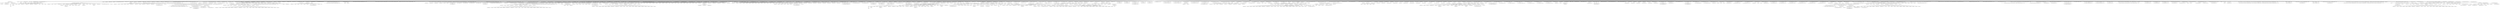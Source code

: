 digraph Test {
label = merge_file;
labelloc ="t";
node0 [label="root ID = -1"];
node1 [label="class ExecuteOnStartup ID = 70"];
node2 [label="int8_t ID = 2"];
node3 [label="int8_t * ID = 12"];
node4 [label="class std::ios_base::Init ID = 67"];
node5 [label="int8_t (*)() * ID = 68"];
node6 [label="class ExecuteOnStartup * ID = 69"];
node7 [label="struct cModuleInterface::sDescrItem ID = 71"];
node8 [label="int32_t ID = 4"];
node9 [label="float64_t ID = 9"];
node10 [label="class cObject * ID = 15"];
node11 [label="int64_t ID = 5"];
node12 [label="int8_t (*)(class cModule *, int8_t, int8_t *) * ID = 24"];
node13 [label="class cModule * ID = 19"];
node14 [label="class cArray * ID = 50"];
node15 [label="class cHead ID = 22"];
node16 [label="class opp_string ID = 23"];
node17 [label="class cObject * * ID = 20"];
node18 [label="class cGate * ID = 103"];
node19 [label="class cChannel * ID = 102"];
node20 [label="class cGate ID = 105"];
node21 [label="struct sBlock * ID = 26"];
node22 [label="class cCoroutine * ID = 28"];
node23 [label="class std::map<MACAddress, MACRelayUnitBase::AddressEntry, MACRelayUnitBase::MAC_compare, std::allocator<std::pair<MACAddress const, MACRelayUnitBase::AddressEntry> > > ID = 261"];
node24 [label="struct cQueue::QElem * ID = 29"];
node25 [label="int32_t (*)(class cObject *, class cObject *) * ID = 30"];
node26 [label="class cQueue ID = 31"];
node27 [label="int8_t (*)(class cModule *) * * ID = 87"];
node28 [label="int8_t (*)(class cModule *) * ID = 88"];
node29 [label="class MACRelayUnitNP ID = 276"];
node30 [label="class cObject ID = 16"];
node31 [label="class MACRelayUnitBase ID = 262"];
node32 [label="class cSimpleModule ID = 32"];
node33 [label="class cModule ID = 25"];
node34 [label="class cModuleType * ID = 18"];
node35 [label="struct std::_Rb_tree_node_base * ID = 197"];
node36 [label="class cArray ID = 21"];
node37 [label="class cMessage ID = 51"];
node38 [label="class cMessage * ID = 27"];
node39 [label="class cMessage * * ID = 275"];
node40 [label="class cOutVector ID = 35"];
node41 [label="int8_t (*)(class cGate *, int8_t, int8_t *) * ID = 104"];
node42 [label="class MACAddress ID = 14"];
node43 [label="class MACAddress_Base ID = 13"];
node44 [label="struct MACRelayUnitBase::MAC_compare ID = 257"];
node45 [label="class std::allocator<std::pair<MACAddress const, MACRelayUnitBase::AddressEntry> > ID = 271"];
node46 [label="struct MACRelayUnitBase::AddressEntry ID = 263"];
node47 [label="class __gnu_cxx::new_allocator<std::pair<MACAddress const, MACRelayUnitBase::AddressEntry> > ID = 270"];
node48 [label="class std::_Rb_tree<MACAddress, std::pair<MACAddress const, MACRelayUnitBase::AddressEntry>, std::_Select1st<std::pair<MACAddress const, MACRelayUnitBase::AddressEntry> >, MACRelayUnitBase::MAC_compare, std::allocator<std::pair<MACAddress const, MACRelayUnitBase::AddressEntry> > > ID = 260"];
node49 [label="struct std::_Rb_tree<MACAddress, std::pair<MACAddress const, MACRelayUnitBase::AddressEntry>, std::_Select1st<std::pair<MACAddress const, MACRelayUnitBase::AddressEntry> >, MACRelayUnitBase::MAC_compare, std::allocator<std::pair<MACAddress const, MACRelayUnitBase::AddressEntry> > >::_Rb_tree_impl<MACRelayUnitBase::MAC_compare, true> ID = 259"];
node50 [label="class std::allocator<std::_Rb_tree_node<std::pair<MACAddress const, MACRelayUnitBase::AddressEntry> > > ID = 256"];
node51 [label="class __gnu_cxx::new_allocator<std::_Rb_tree_node<std::pair<MACAddress const, MACRelayUnitBase::AddressEntry> > > ID = 255"];
node52 [label="struct std::_Rb_tree_key_compare<MACRelayUnitBase::MAC_compare> ID = 258"];
node53 [label="struct std::_Rb_tree_header ID = 199"];
node54 [label="struct std::_Rb_tree_node_base ID = 198"];
node55 [label="int8_t (*)(int8_t *, float64_t, float64_t) * ID = 34"];
node56 [label="class EtherFrame ID = 127"];
node57 [label="class cWatch ID = 17"];
node58 [label="int8_t (*)(class EtherFrame *) * * ID = 133"];
node59 [label="int8_t * (*)(class cObject *) * ID = 84"];
node60 [label="int8_t * (*)(class cModule *) * ID = 48"];
node61 [label="int8_t * (*)(class cModule *) * * ID = 49"];
node62 [label="int8_t * (*)(class cObject *) * * ID = 83"];
node63 [label="int8_t (*)(class EtherFrame *) * ID = 134"];
node64 [label="int32_t (*)(class cQueue *) * * ID = 226"];
node65 [label="int32_t (*)(class cQueue *) * ID = 225"];
node66 [label="struct std::pair<MACAddress const, MACRelayUnitBase::AddressEntry> ID = 268"];
node67 [label="class std::__pair_base<MACAddress const, MACRelayUnitBase::AddressEntry> ID = 267"];
node68 [label="struct std::_Rb_tree_node<std::pair<MACAddress const, MACRelayUnitBase::AddressEntry> > ID = 269"];
node69 [label="class MACRelayUnitPP ID = 280"];
node70 [label="struct MACRelayUnitPP::PortBuffer ID = 277"];
node71 [label="struct MACRelayUnitPP::PortBuffer * ID = 279"];
node72 [label="int8_t (*)(class cMessage *) * ID = 66"];
node73 [label="int8_t (*)(class cMessage *) * * ID = 65"];
node74 [label="new struct MACRelayUnitPP::PortBuffer[] ID = 278"];
node75 [label="int8_t (*)(class EtherAutoconfig *, float64_t) * ID = 111"];
node76 [label="class EtherMAC ID = 224"];
node77 [label="class EtherFrame * ID = 223"];
node78 [label="int8_t (*)(class EtherFrame *, class MACAddress *) * * ID = 129"];
node79 [label="int8_t (*)(class EtherAutoconfig *, float64_t) * * ID = 110"];
node80 [label="int8_t (*)(class EtherAutoconfig *, int8_t) * ID = 109"];
node81 [label="int8_t (*)(class EtherAutoconfig *) * * ID = 165"];
node82 [label="float64_t (*)(class EtherAutoconfig *) * * ID = 166"];
node83 [label="class MACAddress * (*)(class EtherFrame *) * * ID = 135"];
node84 [label="float64_t (*)(class EtherAutoconfig *) * ID = 167"];
node85 [label="int8_t (*)(class EtherAutoconfig *) * ID = 164"];
node86 [label="int8_t (*)(class EtherAutoconfig *, int8_t) * * ID = 108"];
node87 [label="class MACAddress * (*)(class EtherFrame *) * ID = 132"];
node88 [label="class cObject * (*)(class cMessage *) * * ID = 113"];
node89 [label="int8_t (*)(class EtherFrame *, class MACAddress *) * ID = 126"];
node90 [label="class cObject * (*)(class cMessage *) * ID = 114"];
node91 [label="int32_t (*)(class EtherPauseFrame *) * ID = 160"];
node92 [label="int32_t (*)(class EtherPauseFrame *) * * ID = 161"];
node93 [label="int8_t (*)(class cObject *) * * ID = 227"];
node94 [label="int8_t (*)(class cObject *) * ID = 228"];
node95 [label="class cException * ID = 82"];
node96 [label="class cException ID = 81"];
node97 [label="class EtherHost ID = 190"];
node98 [label="struct  ID = 170"];
node99 [label="float64_t (*)(int8_t) * ID = 172"];
node100 [label="class cStatistic * ID = 174"];
node101 [label="class cDoubleExpression * ID = 176"];
node102 [label="class cCompoundModule ID = 189"];
node103 [label="class cPar ID = 186"];
node104 [label="union  ID = 185"];
node105 [label="struct cPar::ExprElem * ID = 178"];
node106 [label="class cPar * ID = 33"];
node107 [label="int8_t (*)(int8_t *) * ID = 181"];
node108 [label="int8_t * (*)(int8_t *) * ID = 182"];
node109 [label="int32_t (*)(class cModule *) * * ID = 188"];
node110 [label="int32_t (*)(class cModule *) * ID = 187"];
node111 [label="class sEnumBuilder ID = 120"];
node112 [label="class EtherCtrl ID = 47"];
node113 [label="class cPolymorphic ID = 46"];
node114 [label="class EtherCtrlDescriptor ID = 115"];
node115 [label="class cStructDescriptor ID = 89"];
node116 [label="int32_t (*)(class EtherCtrl *) * * ID = 117"];
node117 [label="int32_t (*)(class EtherCtrl *) * ID = 116"];
node118 [label="int8_t (*)(class EtherCtrl *, int32_t) * ID = 55"];
node119 [label="int8_t (*)(class EtherCtrl *, int32_t) * * ID = 54"];
node120 [label="class MACAddress * (*)(class EtherCtrl *) * ID = 76"];
node121 [label="class MACAddress * (*)(class EtherCtrl *) * * ID = 75"];
node122 [label="class std::type_info * ID = 119"];
node123 [label="int8_t * (*)(class cPolymorphic *) * * ID = 85"];
node124 [label="int8_t * (*)(class cPolymorphic *) * ID = 86"];
node125 [label="class std::type_info * * ID = 118"];
node126 [label="class EtherAppSrv ID = 72"];
node127 [label="class cStdDev ID = 39"];
node128 [label="class cAccuracyDetection * ID = 37"];
node129 [label="class cStatistic ID = 38"];
node130 [label="class cTransientDetection * ID = 36"];
node131 [label="class EtherAppReq ID = 64"];
node132 [label="class cMessage30 ID = 53"];
node133 [label="class cPolymorphic * ID = 52"];
node134 [label="int64_t (*)(class EtherAppReq *) * ID = 78"];
node135 [label="int64_t (*)(class EtherAppReq *) * * ID = 77"];
node136 [label="int8_t (*)(class EtherAppResp *, int32_t) * * ID = 80"];
node137 [label="int8_t (*)(class EtherCtrl *) * ID = 74"];
node138 [label="int8_t (*)(class EtherCtrl *) * * ID = 73"];
node139 [label="int8_t (*)(class EtherAppResp *, int32_t) * ID = 79"];
node140 [label="int8_t (*)(class EtherCtrl *, class MACAddress *) * ID = 63"];
node141 [label="int8_t (*)(class EtherCtrl *, class MACAddress *) * * ID = 62"];
node142 [label="class MACAddressDescriptor ID = 250"];
node143 [label="int8_t (*)(class MACAddress_Base *, int32_t, int8_t) * ID = 254"];
node144 [label="int8_t (*)(class MACAddress_Base *, int32_t) * * ID = 251"];
node145 [label="int8_t (*)(class MACAddress_Base *, int32_t) * ID = 252"];
node146 [label="int8_t (*)(class MACAddress_Base *, int32_t, int8_t) * * ID = 253"];
node147 [label="class EtherHub ID = 191"];
node148 [label="class EtherAppReqDescriptor ID = 90"];
node149 [label="int8_t (*)(class EtherAppReq *, int64_t) * ID = 61"];
node150 [label="int8_t (*)(class EtherAppReq *, int64_t) * * ID = 60"];
node151 [label="class EtherAppResp ID = 91"];
node152 [label="class EtherAppRespDescriptor ID = 92"];
node153 [label="int32_t (*)(class EtherAppResp *) * ID = 94"];
node154 [label="int32_t (*)(class EtherAppResp *) * * ID = 93"];
node155 [label="float64_t * ID = 98"];
node156 [label="class EtherBus ID = 107"];
node157 [label="struct BusTap ID = 95"];
node158 [label="struct BusTap * ID = 106"];
node159 [label="struct std::_Vector_base<double, std::allocator<double> > ID = 100"];
node160 [label="class std::vector<double, std::allocator<double> > ID = 101"];
node161 [label="struct std::_Vector_base<double, std::allocator<double> >::_Vector_impl ID = 99"];
node162 [label="class std::allocator<double> ID = 97"];
node163 [label="class __gnu_cxx::new_allocator<double> ID = 96"];
node164 [label="class __gnu_cxx::__normal_iterator<double*, std::vector<double, std::allocator<double> > > ID = 112"];
node165 [label="struct _IO_FILE * ID = 291"];
node166 [label="class MessageId * ID = 292"];
node167 [label="class MessageTracer ID = 293"];
node168 [label="class MessageId ID = 294"];
node169 [label="class TwoHosts ID = 287"];
node170 [label="class MixedLAN ID = 286"];
node171 [label="class cNetworkType ID = 239"];
node172 [label="class SwitchedLAN ID = 288"];
node173 [label="class BusLAN ID = 290"];
node174 [label="class HubLAN ID = 289"];
node175 [label="class mixedLAN ID = 281"];
node176 [label="int8_t * (*)(class cNetMod *) * ID = 242"];
node177 [label="int8_t * (*)(class cNetMod *) * * ID = 241"];
node178 [label="class twoHosts ID = 282"];
node179 [label="class switchedLAN ID = 283"];
node180 [label="class hubLAN ID = 284"];
node181 [label="class busLAN ID = 285"];
node182 [label="class EtherEncap ID = 121"];
node183 [label="class EthernetIIFrame ID = 128"];
node184 [label="int8_t (*)(class EtherEncap *, class EtherFrame *) * * ID = 122"];
node185 [label="int8_t (*)(class EthernetIIFrame *, int32_t) * ID = 131"];
node186 [label="int8_t (*)(class EtherEncap *, class EtherFrame *) * ID = 123"];
node187 [label="int8_t (*)(class EtherEncap *, class cMessage *) * ID = 125"];
node188 [label="int8_t (*)(class EtherEncap *, class cMessage *) * * ID = 124"];
node189 [label="int8_t (*)(class EthernetIIFrame *, int32_t) * * ID = 130"];
node190 [label="int8_t (*)(class EtherPauseFrame *, int32_t) * ID = 138"];
node191 [label="int8_t (*)(class EtherPauseFrame *, int32_t) * * ID = 137"];
node192 [label="class EtherPauseFrame ID = 136"];
node193 [label="class LargeLAN ID = 247"];
node194 [label="struct cPar::ExprElem ID = 235"];
node195 [label="float64_t (*)() * ID = 229"];
node196 [label="float64_t (*)(float64_t) * ID = 230"];
node197 [label="float64_t (*)(float64_t, float64_t) * ID = 231"];
node198 [label="class SmallLAN ID = 245"];
node199 [label="class cObject * (*)(class cPar *) * * ID = 237"];
node200 [label="class cObject * (*)(class cPar *) * ID = 238"];
node201 [label="float64_t (*)(float64_t, float64_t, float64_t) * ID = 232"];
node202 [label="float64_t (*)(float64_t, float64_t, float64_t, float64_t) * ID = 233"];
node203 [label="class MediumLAN ID = 246"];
node204 [label="class largeLAN ID = 243"];
node205 [label="class largeNet ID = 244"];
node206 [label="class LargeNet ID = 248"];
node207 [label="class smallLAN ID = 240"];
node208 [label="class EtherFrameDescriptor ID = 139"];
node209 [label="int32_t (*)(class EtherFrameWithLLC *) * * ID = 145"];
node210 [label="class EthernetIIFrameDescriptor ID = 140"];
node211 [label="int32_t (*)(class EtherFrameWithLLC *) * ID = 146"];
node212 [label="int32_t (*)(class EthernetIIFrame *) * * ID = 142"];
node213 [label="int32_t (*)(class EthernetIIFrame *) * ID = 141"];
node214 [label="int64_t (*)(class EtherFrameWithSNAP *) * ID = 152"];
node215 [label="int64_t (*)(class EtherFrameWithSNAP *) * * ID = 151"];
node216 [label="class EtherFrameWithLLC ID = 143"];
node217 [label="class EtherFrameWithLLCDescriptor ID = 144"];
node218 [label="int8_t (*)(class EtherFrameWithLLC *, int32_t) * ID = 148"];
node219 [label="int8_t (*)(class EtherFrameWithLLC *, int32_t) * * ID = 147"];
node220 [label="class EtherFrameWithSNAP ID = 149"];
node221 [label="class EtherFrameWithSNAPDescriptor ID = 150"];
node222 [label="int32_t (*)(class EtherFrameWithSNAP *) * ID = 154"];
node223 [label="int32_t (*)(class EtherFrameWithSNAP *) * * ID = 153"];
node224 [label="int8_t (*)(class EtherFrameWithSNAP *, int64_t) * ID = 155"];
node225 [label="int8_t (*)(class EtherFrameWithSNAP *, int64_t) * * ID = 156"];
node226 [label="int8_t (*)(class EtherFrameWithSNAP *, int32_t) * ID = 158"];
node227 [label="int8_t (*)(class EtherFrameWithSNAP *, int32_t) * * ID = 157"];
node228 [label="class EtherPauseFrameDescriptor ID = 159"];
node229 [label="class EtherAutoconfig ID = 162"];
node230 [label="class EtherAutoconfigDescriptor ID = 163"];
node231 [label="class std::map<int, int, std::less<int>, std::allocator<std::pair<int const, int> > > ID = 202"];
node232 [label="class EtherLLC ID = 203"];
node233 [label="struct std::binary_function<int, int, bool> ID = 194"];
node234 [label="class std::allocator<std::pair<int const, int> > ID = 220"];
node235 [label="struct std::less<int> ID = 195"];
node236 [label="class __gnu_cxx::new_allocator<std::pair<int const, int> > ID = 219"];
node237 [label="class std::_Rb_tree<int, std::pair<int const, int>, std::_Select1st<std::pair<int const, int> >, std::less<int>, std::allocator<std::pair<int const, int> > > ID = 201"];
node238 [label="struct std::_Rb_tree<int, std::pair<int const, int>, std::_Select1st<std::pair<int const, int> >, std::less<int>, std::allocator<std::pair<int const, int> > >::_Rb_tree_impl<std::less<int>, false> ID = 200"];
node239 [label="class std::allocator<std::_Rb_tree_node<std::pair<int const, int> > > ID = 193"];
node240 [label="class __gnu_cxx::new_allocator<std::_Rb_tree_node<std::pair<int const, int> > > ID = 192"];
node241 [label="struct std::_Rb_tree_key_compare<std::less<int> > ID = 196"];
node242 [label="class std::_Rb_tree<int, std::pair<int const, int>, std::_Select1st<std::pair<int const, int> >, std::less<int>, std::allocator<std::pair<int const, int> > > * ID = 217"];
node243 [label="struct std::pair<std::_Rb_tree_node_base*, std::_Rb_tree_node_base*> ID = 222"];
node244 [label="class std::__pair_base<std::_Rb_tree_node_base*, std::_Rb_tree_node_base*> ID = 221"];
node245 [label="int8_t (*)(class EtherLLC *, class cMessage *) * * ID = 206"];
node246 [label="int8_t (*)(class EtherLLC *, class cMessage *) * ID = 204"];
node247 [label="int8_t (*)(class EtherLLC *, class EtherFrameWithLLC *) * ID = 205"];
node248 [label="int8_t (*)(class EtherLLC *, class EtherFrameWithLLC *) * * ID = 207"];
node249 [label="int32_t (*)(class EtherLLC *, int32_t) * ID = 211"];
node250 [label="struct std::_Rb_tree<int, std::pair<int const, int>, std::_Select1st<std::pair<int const, int> >, std::less<int>, std::allocator<std::pair<int const, int> > >::_Alloc_node ID = 218"];
node251 [label="int32_t (*)(class EtherLLC *, int32_t) * * ID = 210"];
node252 [label="int8_t (*)(class EtherFrameWithLLC *) * ID = 209"];
node253 [label="int8_t (*)(class EtherFrameWithLLC *) * * ID = 208"];
node254 [label="struct std::_Rb_tree_iterator<std::pair<int const, int> > ID = 212"];
node255 [label="struct std::pair<int const, int> ID = 214"];
node256 [label="class std::__pair_base<int const, int> ID = 213"];
node257 [label="struct std::_Rb_tree_node<std::pair<int const, int> > ID = 215"];
node258 [label="struct std::_Rb_tree_const_iterator<std::pair<int const, int> > ID = 216"];
node259 [label="int16_t ID = 3"];
node260 [label="int16_t * ID = 249"];
node261 [label="class EtherSwitch ID = 236"];
node262 [label="class std::_Rb_tree<MACAddress, std::pair<MACAddress const, MACRelayUnitBase::AddressEntry>, std::_Select1st<std::pair<MACAddress const, MACRelayUnitBase::AddressEntry> >, MACRelayUnitBase::MAC_compare, std::allocator<std::pair<MACAddress const, MACRelayUnitBase::AddressEntry> > > * ID = 273"];
node263 [label="class cObject * (*)(class EtherFrame *) * ID = 265"];
node264 [label="struct std::_Rb_tree_iterator<std::pair<MACAddress const, MACRelayUnitBase::AddressEntry> > ID = 266"];
node265 [label="class cObject * (*)(class EtherFrame *) * * ID = 264"];
node266 [label="struct std::_Rb_tree_const_iterator<std::pair<MACAddress const, MACRelayUnitBase::AddressEntry> > ID = 272"];
node267 [label="struct std::_Rb_tree<MACAddress, std::pair<MACAddress const, MACRelayUnitBase::AddressEntry>, std::_Select1st<std::pair<MACAddress const, MACRelayUnitBase::AddressEntry> >, MACRelayUnitBase::MAC_compare, std::allocator<std::pair<MACAddress const, MACRelayUnitBase::AddressEntry> > >::_Alloc_node ID = 274"];
node268 [label="class std::__cxx11::basic_string<char, std::char_traits<char>, std::allocator<char> > ID = 45"];
node269 [label="class std::allocator<char> ID = 42"];
node270 [label="class __gnu_cxx::new_allocator<char> ID = 41"];
node271 [label="struct std::__cxx11::basic_string<char, std::char_traits<char>, std::allocator<char> >::_Alloc_hider ID = 43"];
node272 [label="class EtherAppCli ID = 40"];
node273 [label="struct std::forward_iterator_tag ID = 57"];
node274 [label="struct std::input_iterator_tag ID = 56"];
node275 [label="struct std::random_access_iterator_tag ID = 59"];
node276 [label="struct std::bidirectional_iterator_tag ID = 58"];
node277 [label="int8_t (*)() * ID = 68"];
node278 [label="class ExecuteOnStartup * ID = 69"];
node279 [label="class ExecuteOnStartup * ID = 69"];
node280 [label="int8_t ID = 2"];
node281 [label=" ID = -1"];
node282 [label="int8_t ID = 2"];
node283 [label="int8_t ID = 2"];
node284 [label="int8_t * ID = 12"];
node285 [label="int8_t * ID = 12"];
node286 [label="int8_t ID = 2"];
node287 [label="class cObject ID = 16"];
node288 [label="int8_t (*)(class cModule *, int8_t, int8_t *) ID = 5"];
node289 [label="class cModule ID = 25"];
node290 [label="class cArray ID = 21"];
node291 [label="class cGate ID = 105"];
node292 [label="class std::_Rb_tree<MACAddress, std::pair<MACAddress const, MACRelayUnitBase::AddressEntry>, std::_Select1st<std::pair<MACAddress const, MACRelayUnitBase::AddressEntry> >, MACRelayUnitBase::MAC_compare, std::allocator<std::pair<MACAddress const, MACRelayUnitBase::AddressEntry> > > ID = 260"];
node293 [label="int32_t (*)(class cObject *, class cObject *) ID = 5"];
node294 [label="class cObject ID = 16"];
node295 [label="struct cQueue::QElem * ID = 29"];
node296 [label="struct cQueue::QElem * ID = 29"];
node297 [label="int32_t ID = 4"];
node298 [label="int32_t (*)(class cObject *, class cObject *) * ID = 30"];
node299 [label="int8_t ID = 2"];
node300 [label="int8_t (*)(class cModule *) * ID = 88"];
node301 [label="class MACRelayUnitBase ID = 262"];
node302 [label="class cQueue ID = 31"];
node303 [label="int32_t ID = 4"];
node304 [label="float64_t ID = 9"];
node305 [label="int32_t ID = 4"];
node306 [label="int64_t ID = 5"];
node307 [label="int32_t ID = 4"];
node308 [label="float64_t ID = 9"];
node309 [label="int32_t ID = 4"];
node310 [label="class cMessage * * ID = 275"];
node311 [label="float64_t ID = 9"];
node312 [label="int64_t ID = 5"];
node313 [label="int64_t ID = 5"];
node314 [label="class cOutVector ID = 35"];
node315 [label="class MACAddress_Base ID = 13"];
node316 [label="int8_t ID = 2"];
node317 [label="class __gnu_cxx::new_allocator<std::pair<MACAddress const, MACRelayUnitBase::AddressEntry> > ID = 270"];
node318 [label="int32_t ID = 4"];
node319 [label="float64_t ID = 9"];
node320 [label="class cMessage ID = 51"];
node321 [label="class MACAddress ID = 14"];
node322 [label="class MACAddress ID = 14"];
node323 [label="class cObject ID = 16"];
node324 [label="int8_t * ID = 12"];
node325 [label="int8_t ID = 2"];
node326 [label="int8_t (*)(class EtherFrame *) * ID = 134"];
node327 [label="int8_t * (*)(class cObject *) ID = 5"];
node328 [label="int8_t * (*)(class cModule *) ID = 5"];
node329 [label="int8_t * (*)(class cModule *) * ID = 48"];
node330 [label="int8_t * (*)(class cObject *) * ID = 84"];
node331 [label="int32_t (*)(class cQueue *) * ID = 225"];
node332 [label="class std::__pair_base<MACAddress const, MACRelayUnitBase::AddressEntry> ID = 267"];
node333 [label="class MACAddress ID = 14"];
node334 [label="struct MACRelayUnitBase::AddressEntry ID = 263"];
node335 [label="struct std::_Rb_tree_node_base ID = 198"];
node336 [label="struct std::pair<MACAddress const, MACRelayUnitBase::AddressEntry> ID = 268"];
node337 [label="class MACRelayUnitBase ID = 262"];
node338 [label="float64_t ID = 9"];
node339 [label="int32_t ID = 4"];
node340 [label="int64_t ID = 5"];
node341 [label="int32_t ID = 4"];
node342 [label="float64_t ID = 9"];
node343 [label="int32_t ID = 4"];
node344 [label="struct MACRelayUnitPP::PortBuffer * ID = 279"];
node345 [label="float64_t ID = 9"];
node346 [label="int64_t ID = 5"];
node347 [label="int64_t ID = 5"];
node348 [label="class cOutVector ID = 35"];
node349 [label="int8_t (*)(class cMessage *) ID = 5"];
node350 [label="int8_t (*)(class cMessage *) * ID = 66"];
node351 [label="int64_t ID = 5"];
node352 [label="struct MACRelayUnitPP::PortBuffer ID = 277"];
node353 [label="int8_t (*)(class EtherAutoconfig *, float64_t) ID = 5"];
node354 [label="class cSimpleModule ID = 32"];
node355 [label="int32_t ID = 4"];
node356 [label="int8_t ID = 2"];
node357 [label="class MACAddress ID = 14"];
node358 [label="int8_t ID = 2"];
node359 [label="int8_t ID = 2"];
node360 [label="int8_t ID = 2"];
node361 [label="int8_t ID = 2"];
node362 [label="int32_t ID = 4"];
node363 [label="float64_t ID = 9"];
node364 [label="float64_t ID = 9"];
node365 [label="float64_t ID = 9"];
node366 [label="float64_t ID = 9"];
node367 [label="float64_t ID = 9"];
node368 [label="float64_t ID = 9"];
node369 [label="int8_t ID = 2"];
node370 [label="float64_t ID = 9"];
node371 [label="int8_t ID = 2"];
node372 [label="int32_t ID = 4"];
node373 [label="int32_t ID = 4"];
node374 [label="int32_t ID = 4"];
node375 [label="int32_t ID = 4"];
node376 [label="int32_t ID = 4"];
node377 [label="int32_t ID = 4"];
node378 [label="int32_t ID = 4"];
node379 [label="class cQueue ID = 31"];
node380 [label="class EtherFrame * ID = 223"];
node381 [label="class cMessage * ID = 27"];
node382 [label="class cMessage * ID = 27"];
node383 [label="class cMessage * ID = 27"];
node384 [label="class cMessage * ID = 27"];
node385 [label="class cMessage * ID = 27"];
node386 [label="class cMessage * ID = 27"];
node387 [label="float64_t ID = 9"];
node388 [label="float64_t ID = 9"];
node389 [label="float64_t ID = 9"];
node390 [label="int64_t ID = 5"];
node391 [label="int64_t ID = 5"];
node392 [label="int64_t ID = 5"];
node393 [label="int64_t ID = 5"];
node394 [label="int64_t ID = 5"];
node395 [label="int64_t ID = 5"];
node396 [label="int64_t ID = 5"];
node397 [label="int64_t ID = 5"];
node398 [label="int64_t ID = 5"];
node399 [label="int64_t ID = 5"];
node400 [label="int64_t ID = 5"];
node401 [label="int64_t ID = 5"];
node402 [label="int64_t ID = 5"];
node403 [label="class cOutVector ID = 35"];
node404 [label="class cOutVector ID = 35"];
node405 [label="class cOutVector ID = 35"];
node406 [label="class cOutVector ID = 35"];
node407 [label="class cOutVector ID = 35"];
node408 [label="class cOutVector ID = 35"];
node409 [label="class cOutVector ID = 35"];
node410 [label="class cOutVector ID = 35"];
node411 [label="class cOutVector ID = 35"];
node412 [label="class cOutVector ID = 35"];
node413 [label="class cOutVector ID = 35"];
node414 [label="class cOutVector ID = 35"];
node415 [label="int8_t (*)(class EtherFrame *, class MACAddress *) * ID = 126"];
node416 [label="int8_t (*)(class EtherAutoconfig *, float64_t) * ID = 111"];
node417 [label="int8_t (*)(class EtherAutoconfig *, int8_t) ID = 5"];
node418 [label="int8_t (*)(class EtherAutoconfig *) * ID = 164"];
node419 [label="float64_t (*)(class EtherAutoconfig *) * ID = 167"];
node420 [label="class MACAddress * (*)(class EtherFrame *) * ID = 132"];
node421 [label="int8_t (*)(class EtherAutoconfig *, int8_t) * ID = 109"];
node422 [label="class cObject * (*)(class cMessage *) * ID = 114"];
node423 [label="int32_t (*)(class EtherPauseFrame *) ID = 5"];
node424 [label="int32_t (*)(class EtherPauseFrame *) * ID = 160"];
node425 [label="int8_t (*)(class cObject *) * ID = 228"];
node426 [label="class cException ID = 81"];
node427 [label="class cCompoundModule ID = 189"];
node428 [label="int64_t ID = 5"];
node429 [label="class cObject ID = 16"];
node430 [label="int8_t * ID = 12"];
node431 [label="int8_t ID = 2"];
node432 [label="int8_t ID = 2"];
node433 [label="int8_t ID = 2"];
node434 [label="class opp_string ID = 23"];
node435 [label="union  ID = 185"];
node436 [label="int32_t (*)(class cModule *) * ID = 187"];
node437 [label="class cPolymorphic ID = 46"];
node438 [label="class MACAddress ID = 14"];
node439 [label="class MACAddress ID = 14"];
node440 [label="int32_t ID = 4"];
node441 [label="int32_t ID = 4"];
node442 [label="int32_t ID = 4"];
node443 [label="int32_t ID = 4"];
node444 [label="class cStructDescriptor ID = 89"];
node445 [label="int32_t (*)(class EtherCtrl *) * ID = 116"];
node446 [label="int8_t (*)(class EtherCtrl *, int32_t) ID = 5"];
node447 [label="int8_t (*)(class EtherCtrl *, int32_t) * ID = 55"];
node448 [label="class MACAddress * (*)(class EtherCtrl *) ID = 5"];
node449 [label="class MACAddress * (*)(class EtherCtrl *) * ID = 76"];
node450 [label="int8_t * (*)(class cPolymorphic *) * ID = 86"];
node451 [label="class std::type_info * ID = 119"];
node452 [label="class cSimpleModule ID = 32"];
node453 [label="int32_t ID = 4"];
node454 [label="int32_t ID = 4"];
node455 [label="int64_t ID = 5"];
node456 [label="int64_t ID = 5"];
node457 [label="class cOutVector ID = 35"];
node458 [label="class cStdDev ID = 39"];
node459 [label="class cMessage30 ID = 53"];
node460 [label="int64_t ID = 5"];
node461 [label="int64_t ID = 5"];
node462 [label="int64_t (*)(class EtherAppReq *) ID = 5"];
node463 [label="int64_t (*)(class EtherAppReq *) * ID = 78"];
node464 [label="int8_t (*)(class EtherAppResp *, int32_t) * ID = 79"];
node465 [label="int8_t (*)(class EtherCtrl *) ID = 5"];
node466 [label="int8_t (*)(class EtherCtrl *) * ID = 74"];
node467 [label="int8_t (*)(class EtherCtrl *, class MACAddress *) ID = 5"];
node468 [label="int8_t (*)(class EtherCtrl *, class MACAddress *) * ID = 63"];
node469 [label="class cStructDescriptor ID = 89"];
node470 [label="int8_t (*)(class MACAddress_Base *, int32_t, int8_t) ID = 5"];
node471 [label="int8_t (*)(class MACAddress_Base *, int32_t) * ID = 252"];
node472 [label="int8_t (*)(class MACAddress_Base *, int32_t, int8_t) * ID = 254"];
node473 [label="class cSimpleModule ID = 32"];
node474 [label="int32_t ID = 4"];
node475 [label="int64_t ID = 5"];
node476 [label="class cStructDescriptor ID = 89"];
node477 [label="int8_t (*)(class EtherAppReq *, int64_t) ID = 5"];
node478 [label="int8_t (*)(class EtherAppReq *, int64_t) * ID = 61"];
node479 [label="class cMessage30 ID = 53"];
node480 [label="int32_t ID = 4"];
node481 [label="int32_t ID = 4"];
node482 [label="class cStructDescriptor ID = 89"];
node483 [label="int32_t (*)(class EtherAppResp *) ID = 5"];
node484 [label="int32_t (*)(class EtherAppResp *) * ID = 94"];
node485 [label="float64_t ID = 9"];
node486 [label="class cSimpleModule ID = 32"];
node487 [label="float64_t ID = 9"];
node488 [label="struct BusTap * ID = 106"];
node489 [label="int32_t ID = 4"];
node490 [label="int64_t ID = 5"];
node491 [label="struct std::_Vector_base<double, std::allocator<double> >::_Vector_impl ID = 99"];
node492 [label="struct std::_Vector_base<double, std::allocator<double> > ID = 100"];
node493 [label="float64_t * ID = 98"];
node494 [label="class MessageId ID = 294"];
node495 [label="class MessageTracer ID = 293"];
node496 [label="struct _IO_FILE * ID = 291"];
node497 [label="class MessageId * ID = 292"];
node498 [label="class cCompoundModule ID = 189"];
node499 [label="class cCompoundModule ID = 189"];
node500 [label="class cObject ID = 16"];
node501 [label="class cCompoundModule ID = 189"];
node502 [label="class cCompoundModule ID = 189"];
node503 [label="class cCompoundModule ID = 189"];
node504 [label="class cNetworkType ID = 239"];
node505 [label="int8_t * (*)(class cNetMod *) ID = 5"];
node506 [label="int8_t * (*)(class cNetMod *) * ID = 242"];
node507 [label="class cNetworkType ID = 239"];
node508 [label="class cNetworkType ID = 239"];
node509 [label="class cNetworkType ID = 239"];
node510 [label="class cNetworkType ID = 239"];
node511 [label="class cSimpleModule ID = 32"];
node512 [label="int32_t ID = 4"];
node513 [label="int64_t ID = 5"];
node514 [label="int64_t ID = 5"];
node515 [label="int64_t ID = 5"];
node516 [label="class EtherFrame ID = 127"];
node517 [label="int32_t ID = 4"];
node518 [label="int8_t (*)(class EtherEncap *, class EtherFrame *) * ID = 123"];
node519 [label="int8_t (*)(class EthernetIIFrame *, int32_t) ID = 5"];
node520 [label="int8_t (*)(class EtherEncap *, class cMessage *) ID = 5"];
node521 [label="int8_t (*)(class EtherEncap *, class cMessage *) * ID = 125"];
node522 [label="int8_t (*)(class EthernetIIFrame *, int32_t) * ID = 131"];
node523 [label="int8_t (*)(class EtherPauseFrame *, int32_t) ID = 5"];
node524 [label="int8_t (*)(class EtherPauseFrame *, int32_t) * ID = 138"];
node525 [label="class EtherFrame ID = 127"];
node526 [label="int32_t ID = 4"];
node527 [label="class cCompoundModule ID = 189"];
node528 [label="class cCompoundModule ID = 189"];
node529 [label="class cObject * (*)(class cPar *) * ID = 238"];
node530 [label="class cCompoundModule ID = 189"];
node531 [label="class cNetworkType ID = 239"];
node532 [label="class cNetworkType ID = 239"];
node533 [label="class cCompoundModule ID = 189"];
node534 [label="class cNetworkType ID = 239"];
node535 [label="class cStructDescriptor ID = 89"];
node536 [label="int32_t (*)(class EtherFrameWithLLC *) * ID = 146"];
node537 [label="class EtherFrameDescriptor ID = 139"];
node538 [label="int32_t (*)(class EthernetIIFrame *) * ID = 141"];
node539 [label="int64_t (*)(class EtherFrameWithSNAP *) ID = 5"];
node540 [label="int64_t (*)(class EtherFrameWithSNAP *) * ID = 152"];
node541 [label="class EtherFrame ID = 127"];
node542 [label="int32_t ID = 4"];
node543 [label="int32_t ID = 4"];
node544 [label="int32_t ID = 4"];
node545 [label="class EtherFrameDescriptor ID = 139"];
node546 [label="int8_t (*)(class EtherFrameWithLLC *, int32_t) ID = 5"];
node547 [label="int8_t (*)(class EtherFrameWithLLC *, int32_t) * ID = 148"];
node548 [label="class EtherFrame ID = 127"];
node549 [label="int64_t ID = 5"];
node550 [label="int32_t ID = 4"];
node551 [label="class EtherFrameDescriptor ID = 139"];
node552 [label="int32_t (*)(class EtherFrameWithSNAP *) ID = 5"];
node553 [label="int32_t (*)(class EtherFrameWithSNAP *) * ID = 154"];
node554 [label="int8_t (*)(class EtherFrameWithSNAP *, int64_t) ID = 5"];
node555 [label="int8_t (*)(class EtherFrameWithSNAP *, int64_t) * ID = 155"];
node556 [label="int8_t (*)(class EtherFrameWithSNAP *, int32_t) ID = 5"];
node557 [label="int8_t (*)(class EtherFrameWithSNAP *, int32_t) * ID = 158"];
node558 [label="class EtherFrameDescriptor ID = 139"];
node559 [label="class cMessage ID = 51"];
node560 [label="float64_t ID = 9"];
node561 [label="int8_t ID = 2"];
node562 [label="class cStructDescriptor ID = 89"];
node563 [label="class std::_Rb_tree<int, std::pair<int const, int>, std::_Select1st<std::pair<int const, int> >, std::less<int>, std::allocator<std::pair<int const, int> > > ID = 201"];
node564 [label="class cSimpleModule ID = 32"];
node565 [label="int32_t ID = 4"];
node566 [label="class std::map<int, int, std::less<int>, std::allocator<std::pair<int const, int> > > ID = 202"];
node567 [label="int64_t ID = 5"];
node568 [label="int64_t ID = 5"];
node569 [label="int64_t ID = 5"];
node570 [label="int64_t ID = 5"];
node571 [label="int64_t ID = 5"];
node572 [label="class __gnu_cxx::new_allocator<std::pair<int const, int> > ID = 219"];
node573 [label="class std::_Rb_tree<int, std::pair<int const, int>, std::_Select1st<std::pair<int const, int> >, std::less<int>, std::allocator<std::pair<int const, int> > > ID = 201"];
node574 [label="class std::__pair_base<std::_Rb_tree_node_base*, std::_Rb_tree_node_base*> ID = 221"];
node575 [label="struct std::_Rb_tree_node_base * ID = 197"];
node576 [label="struct std::_Rb_tree_node_base * ID = 197"];
node577 [label="int8_t (*)(class EtherLLC *, class cMessage *) * ID = 204"];
node578 [label="int8_t (*)(class EtherLLC *, class EtherFrameWithLLC *) ID = 5"];
node579 [label="int8_t (*)(class EtherLLC *, class EtherFrameWithLLC *) * ID = 205"];
node580 [label="int32_t (*)(class EtherLLC *, int32_t) ID = 5"];
node581 [label="class std::_Rb_tree<int, std::pair<int const, int>, std::_Select1st<std::pair<int const, int> >, std::less<int>, std::allocator<std::pair<int const, int> > > * ID = 217"];
node582 [label="int32_t (*)(class EtherLLC *, int32_t) * ID = 211"];
node583 [label="int8_t (*)(class EtherFrameWithLLC *) ID = 5"];
node584 [label="int8_t (*)(class EtherFrameWithLLC *) * ID = 209"];
node585 [label="struct std::_Rb_tree_node_base * ID = 197"];
node586 [label="class std::__pair_base<int const, int> ID = 213"];
node587 [label="int32_t ID = 4"];
node588 [label="int32_t ID = 4"];
node589 [label="struct std::_Rb_tree_node_base ID = 198"];
node590 [label="struct std::pair<int const, int> ID = 214"];
node591 [label="struct std::_Rb_tree_node_base * ID = 197"];
node592 [label="int16_t ID = 3"];
node593 [label="class cCompoundModule ID = 189"];
node594 [label="class std::_Rb_tree<MACAddress, std::pair<MACAddress const, MACRelayUnitBase::AddressEntry>, std::_Select1st<std::pair<MACAddress const, MACRelayUnitBase::AddressEntry> >, MACRelayUnitBase::MAC_compare, std::allocator<std::pair<MACAddress const, MACRelayUnitBase::AddressEntry> > > ID = 260"];
node595 [label="class cObject * (*)(class EtherFrame *) ID = 5"];
node596 [label="struct std::_Rb_tree_node_base * ID = 197"];
node597 [label="class cObject * (*)(class EtherFrame *) * ID = 265"];
node598 [label="struct std::_Rb_tree_node_base * ID = 197"];
node599 [label="class std::_Rb_tree<MACAddress, std::pair<MACAddress const, MACRelayUnitBase::AddressEntry>, std::_Select1st<std::pair<MACAddress const, MACRelayUnitBase::AddressEntry> >, MACRelayUnitBase::MAC_compare, std::allocator<std::pair<MACAddress const, MACRelayUnitBase::AddressEntry> > > * ID = 273"];
node600 [label="int64_t ID = 5"];
node601 [label="struct std::__cxx11::basic_string<char, std::char_traits<char>, std::allocator<char> >::_Alloc_hider ID = 43"];
node602 [label="int64_t ID = 5"];
node603 [label="union  ID = 44"];
node604 [label="class cSimpleModule ID = 32"];
node605 [label="int64_t ID = 5"];
node606 [label="class cPar * ID = 33"];
node607 [label="class cPar * ID = 33"];
node608 [label="class cPar * ID = 33"];
node609 [label="int32_t ID = 4"];
node610 [label="int32_t ID = 4"];
node611 [label="class MACAddress ID = 14"];
node612 [label="int64_t ID = 5"];
node613 [label="int64_t ID = 5"];
node614 [label="class cOutVector ID = 35"];
node615 [label="class cStdDev ID = 39"];
node616 [label="struct std::input_iterator_tag ID = 56"];
node617 [label="struct std::bidirectional_iterator_tag ID = 58"];
node618 [label="int8_t (*)() ID = 5"];
node619 [label="class ExecuteOnStartup ID = 70"];
node620 [label=" ID = -1"];
node621 [label="int8_t * ID = 12"];
node622 [label="int8_t ID = 2"];
node623 [label="int8_t ID = 2"];
node624 [label="class cObject * ID = 15"];
node625 [label="class cObject * ID = 15"];
node626 [label="class cObject * ID = 15"];
node627 [label="class cObject * ID = 15"];
node628 [label="int32_t ID = 4"];
node629 [label="int32_t ID = 4"];
node630 [label="int8_t ID = 2"];
node631 [label="class cObject ID = 16"];
node632 [label="int8_t ID = 2"];
node633 [label="int8_t * ID = 12"];
node634 [label="class cModuleType * ID = 18"];
node635 [label="int32_t ID = 4"];
node636 [label="class cModule * ID = 19"];
node637 [label="class cArray ID = 21"];
node638 [label="class cArray ID = 21"];
node639 [label="class cArray ID = 21"];
node640 [label="class cHead ID = 22"];
node641 [label="int32_t ID = 4"];
node642 [label="int32_t ID = 4"];
node643 [label="class opp_string ID = 23"];
node644 [label="class opp_string ID = 23"];
node645 [label="int8_t (*)(class cModule *, int8_t, int8_t *) * ID = 24"];
node646 [label="int8_t * ID = 12"];
node647 [label="class cObject ID = 16"];
node648 [label="int8_t * ID = 12"];
node649 [label="int32_t ID = 4"];
node650 [label="int32_t ID = 4"];
node651 [label="int8_t ID = 2"];
node652 [label="class cChannel * ID = 102"];
node653 [label="class cModule * ID = 19"];
node654 [label="int32_t ID = 4"];
node655 [label="class cGate * ID = 103"];
node656 [label="class cGate * ID = 103"];
node657 [label="class opp_string ID = 23"];
node658 [label="int8_t (*)(class cGate *, int8_t, int8_t *) * ID = 104"];
node659 [label="int8_t * ID = 12"];
node660 [label="struct std::_Rb_tree<MACAddress, std::pair<MACAddress const, MACRelayUnitBase::AddressEntry>, std::_Select1st<std::pair<MACAddress const, MACRelayUnitBase::AddressEntry> >, MACRelayUnitBase::MAC_compare, std::allocator<std::pair<MACAddress const, MACRelayUnitBase::AddressEntry> > >::_Rb_tree_impl<MACRelayUnitBase::MAC_compare, true> ID = 259"];
node661 [label="int8_t (*)(class cModule *) ID = 5"];
node662 [label="class cSimpleModule ID = 32"];
node663 [label="int32_t ID = 4"];
node664 [label="int32_t ID = 4"];
node665 [label="float64_t ID = 9"];
node666 [label="class std::map<MACAddress, MACRelayUnitBase::AddressEntry, MACRelayUnitBase::MAC_compare, std::allocator<std::pair<MACAddress const, MACRelayUnitBase::AddressEntry> > > ID = 261"];
node667 [label="int32_t ID = 4"];
node668 [label="class cMessage * ID = 27"];
node669 [label="class cObject ID = 16"];
node670 [label="int8_t ID = 2"];
node671 [label="int32_t ID = 4"];
node672 [label="int8_t * ID = 12"];
node673 [label="int64_t ID = 5"];
node674 [label="int64_t ID = 5"];
node675 [label="int8_t (*)(int8_t *, float64_t, float64_t) * ID = 34"];
node676 [label="int8_t * ID = 12"];
node677 [label=" ID = -1"];
node678 [label="int8_t (*)(class EtherFrame *) ID = 5"];
node679 [label="int32_t (*)(class cQueue *) ID = 5"];
node680 [label="class cSimpleModule ID = 32"];
node681 [label="int32_t ID = 4"];
node682 [label="int32_t ID = 4"];
node683 [label="float64_t ID = 9"];
node684 [label="class std::map<MACAddress, MACRelayUnitBase::AddressEntry, MACRelayUnitBase::MAC_compare, std::allocator<std::pair<MACAddress const, MACRelayUnitBase::AddressEntry> > > ID = 261"];
node685 [label="int32_t ID = 4"];
node686 [label="struct MACRelayUnitPP::PortBuffer ID = 277"];
node687 [label="class cObject ID = 16"];
node688 [label="int8_t ID = 2"];
node689 [label="int32_t ID = 4"];
node690 [label="int8_t * ID = 12"];
node691 [label="int64_t ID = 5"];
node692 [label="int64_t ID = 5"];
node693 [label="int8_t (*)(int8_t *, float64_t, float64_t) * ID = 34"];
node694 [label="int8_t * ID = 12"];
node695 [label="class cModule ID = 25"];
node696 [label="int8_t ID = 2"];
node697 [label="int32_t ID = 4"];
node698 [label="class opp_string ID = 23"];
node699 [label="struct sBlock * ID = 26"];
node700 [label="class cMessage * ID = 27"];
node701 [label="class cCoroutine * ID = 28"];
node702 [label="class cHead ID = 22"];
node703 [label="class cQueue ID = 31"];
node704 [label="class EtherFrame ID = 127"];
node705 [label="class cObject ID = 16"];
node706 [label="int8_t ID = 2"];
node707 [label="int32_t ID = 4"];
node708 [label="int8_t * ID = 12"];
node709 [label="int64_t ID = 5"];
node710 [label="int64_t ID = 5"];
node711 [label="int8_t (*)(int8_t *, float64_t, float64_t) * ID = 34"];
node712 [label="int8_t * ID = 12"];
node713 [label="int8_t (*)(class EtherFrame *, class MACAddress *) ID = 5"];
node714 [label="int8_t (*)(class EtherAutoconfig *) ID = 5"];
node715 [label="float64_t (*)(class EtherAutoconfig *) ID = 5"];
node716 [label="class MACAddress * (*)(class EtherFrame *) ID = 5"];
node717 [label="class cObject * (*)(class cMessage *) ID = 5"];
node718 [label="int8_t (*)(class cObject *) ID = 5"];
node719 [label="int32_t ID = 4"];
node720 [label="class opp_string ID = 23"];
node721 [label="class opp_string ID = 23"];
node722 [label="int32_t ID = 4"];
node723 [label="class cModule ID = 25"];
node724 [label="struct  ID = 168"];
node725 [label="struct  ID = 169"];
node726 [label="struct  ID = 170"];
node727 [label="struct  ID = 171"];
node728 [label="struct  ID = 173"];
node729 [label="struct  ID = 175"];
node730 [label="struct  ID = 177"];
node731 [label="struct  ID = 179"];
node732 [label="struct  ID = 180"];
node733 [label="struct  ID = 183"];
node734 [label="struct  ID = 184"];
node735 [label="int32_t (*)(class cModule *) ID = 5"];
node736 [label=" ID = -1"];
node737 [label="class MACAddress_Base ID = 13"];
node738 [label="int8_t ID = 2"];
node739 [label="class cObject ID = 16"];
node740 [label="int8_t * ID = 12"];
node741 [label="int32_t (*)(class EtherCtrl *) ID = 5"];
node742 [label="int8_t * (*)(class cPolymorphic *) ID = 5"];
node743 [label="class cModule ID = 25"];
node744 [label="int8_t ID = 2"];
node745 [label="int32_t ID = 4"];
node746 [label="class opp_string ID = 23"];
node747 [label="struct sBlock * ID = 26"];
node748 [label="class cMessage * ID = 27"];
node749 [label="class cCoroutine * ID = 28"];
node750 [label="class cHead ID = 22"];
node751 [label="class cQueue ID = 31"];
node752 [label="class cStatistic ID = 38"];
node753 [label="int64_t ID = 5"];
node754 [label="float64_t ID = 9"];
node755 [label="float64_t ID = 9"];
node756 [label="float64_t ID = 9"];
node757 [label="float64_t ID = 9"];
node758 [label="class cMessage ID = 51"];
node759 [label="class cPolymorphic * ID = 52"];
node760 [label="int8_t (*)(class EtherAppResp *, int32_t) ID = 5"];
node761 [label="class cObject ID = 16"];
node762 [label="int8_t * ID = 12"];
node763 [label="int8_t (*)(class MACAddress_Base *, int32_t) ID = 5"];
node764 [label="class cModule ID = 25"];
node765 [label="int8_t ID = 2"];
node766 [label="int32_t ID = 4"];
node767 [label="class opp_string ID = 23"];
node768 [label="struct sBlock * ID = 26"];
node769 [label="class cMessage * ID = 27"];
node770 [label="class cCoroutine * ID = 28"];
node771 [label="class cHead ID = 22"];
node772 [label="class cQueue ID = 31"];
node773 [label="class cModule ID = 25"];
node774 [label="int8_t ID = 2"];
node775 [label="int32_t ID = 4"];
node776 [label="class opp_string ID = 23"];
node777 [label="struct sBlock * ID = 26"];
node778 [label="class cMessage * ID = 27"];
node779 [label="class cCoroutine * ID = 28"];
node780 [label="class cHead ID = 22"];
node781 [label="class cQueue ID = 31"];
node782 [label="struct BusTap ID = 95"];
node783 [label="class std::allocator<double> ID = 97"];
node784 [label="float64_t * ID = 98"];
node785 [label="float64_t * ID = 98"];
node786 [label="float64_t * ID = 98"];
node787 [label="int32_t ID = 4"];
node788 [label="int32_t ID = 4"];
node789 [label="int32_t ID = 4"];
node790 [label="int32_t ID = 4"];
node791 [label="int32_t ID = 4"];
node792 [label="class cModule ID = 25"];
node793 [label="int8_t ID = 2"];
node794 [label="int32_t ID = 4"];
node795 [label="class opp_string ID = 23"];
node796 [label="struct sBlock * ID = 26"];
node797 [label="class cMessage * ID = 27"];
node798 [label="class cCoroutine * ID = 28"];
node799 [label="class cHead ID = 22"];
node800 [label="class cQueue ID = 31"];
node801 [label="int8_t (*)(class EtherEncap *, class EtherFrame *) ID = 5"];
node802 [label="class cModule ID = 25"];
node803 [label="class cObject * (*)(class cPar *) ID = 5"];
node804 [label="int32_t (*)(class EtherFrameWithLLC *) ID = 5"];
node805 [label="int32_t (*)(class EthernetIIFrame *) ID = 5"];
node806 [label="struct std::_Rb_tree<int, std::pair<int const, int>, std::_Select1st<std::pair<int const, int> >, std::less<int>, std::allocator<std::pair<int const, int> > >::_Rb_tree_impl<std::less<int>, false> ID = 200"];
node807 [label="class cModule ID = 25"];
node808 [label="int8_t ID = 2"];
node809 [label="int32_t ID = 4"];
node810 [label="class opp_string ID = 23"];
node811 [label="struct sBlock * ID = 26"];
node812 [label="class cMessage * ID = 27"];
node813 [label="class cCoroutine * ID = 28"];
node814 [label="class cHead ID = 22"];
node815 [label="class cQueue ID = 31"];
node816 [label="int8_t (*)(class EtherLLC *, class cMessage *) ID = 5"];
node817 [label="class std::allocator<char> ID = 42"];
node818 [label="int8_t * ID = 12"];
node819 [label="class cModule ID = 25"];
node820 [label="int8_t ID = 2"];
node821 [label="int32_t ID = 4"];
node822 [label="class opp_string ID = 23"];
node823 [label="struct sBlock * ID = 26"];
node824 [label="class cMessage * ID = 27"];
node825 [label="class cCoroutine * ID = 28"];
node826 [label="class cHead ID = 22"];
node827 [label="class cQueue ID = 31"];
node828 [label="class cObject ID = 16"];
node829 [label="int8_t ID = 2"];
node830 [label="int32_t ID = 4"];
node831 [label="int8_t * ID = 12"];
node832 [label="int64_t ID = 5"];
node833 [label="int64_t ID = 5"];
node834 [label="int8_t (*)(int8_t *, float64_t, float64_t) * ID = 34"];
node835 [label="int8_t * ID = 12"];
node836 [label="class cStatistic ID = 38"];
node837 [label="int64_t ID = 5"];
node838 [label="float64_t ID = 9"];
node839 [label="float64_t ID = 9"];
node840 [label="float64_t ID = 9"];
node841 [label="float64_t ID = 9"];
node842 [label="struct std::forward_iterator_tag ID = 57"];
node843 [label=" ID = -1"];
node844 [label="int8_t ID = 2"];
node845 [label="class cObject ID = 16"];
node846 [label="class cObject * * ID = 20"];
node847 [label="int32_t ID = 4"];
node848 [label="int32_t ID = 4"];
node849 [label="int32_t ID = 4"];
node850 [label="int32_t ID = 4"];
node851 [label="class cObject ID = 16"];
node852 [label="int8_t * ID = 12"];
node853 [label="int8_t (*)(class cGate *, int8_t, int8_t *) ID = 5"];
node854 [label="class std::allocator<std::_Rb_tree_node<std::pair<MACAddress const, MACRelayUnitBase::AddressEntry> > > ID = 256"];
node855 [label="struct std::_Rb_tree_key_compare<MACRelayUnitBase::MAC_compare> ID = 258"];
node856 [label="struct std::_Rb_tree_header ID = 199"];
node857 [label="class cModule ID = 25"];
node858 [label="int8_t ID = 2"];
node859 [label="int32_t ID = 4"];
node860 [label="class opp_string ID = 23"];
node861 [label="struct sBlock * ID = 26"];
node862 [label="class cMessage * ID = 27"];
node863 [label="class cCoroutine * ID = 28"];
node864 [label="class cHead ID = 22"];
node865 [label="class cQueue ID = 31"];
node866 [label="int8_t (*)(int8_t *, float64_t, float64_t) ID = 5"];
node867 [label="class cModule ID = 25"];
node868 [label="int8_t ID = 2"];
node869 [label="int32_t ID = 4"];
node870 [label="class opp_string ID = 23"];
node871 [label="struct sBlock * ID = 26"];
node872 [label="class cMessage * ID = 27"];
node873 [label="class cCoroutine * ID = 28"];
node874 [label="class cHead ID = 22"];
node875 [label="class cQueue ID = 31"];
node876 [label="int32_t ID = 4"];
node877 [label="int8_t ID = 2"];
node878 [label="class cQueue ID = 31"];
node879 [label="int8_t (*)(int8_t *, float64_t, float64_t) ID = 5"];
node880 [label="class cMessage ID = 51"];
node881 [label="class cMessage ID = 51"];
node882 [label="class MACAddress ID = 14"];
node883 [label="class MACAddress ID = 14"];
node884 [label="int8_t (*)(int8_t *, float64_t, float64_t) ID = 5"];
node885 [label="class cObject ID = 16"];
node886 [label="int8_t ID = 2"];
node887 [label="int8_t * ID = 12"];
node888 [label="class cModuleType * ID = 18"];
node889 [label="int32_t ID = 4"];
node890 [label="class cModule * ID = 19"];
node891 [label="class cArray ID = 21"];
node892 [label="class cArray ID = 21"];
node893 [label="class cArray ID = 21"];
node894 [label="class cHead ID = 22"];
node895 [label="int32_t ID = 4"];
node896 [label="int32_t ID = 4"];
node897 [label="class opp_string ID = 23"];
node898 [label="class opp_string ID = 23"];
node899 [label="int8_t (*)(class cModule *, int8_t, int8_t *) * ID = 24"];
node900 [label="int8_t * ID = 12"];
node901 [label="int8_t ID = 2"];
node902 [label="int8_t * ID = 12"];
node903 [label="int8_t ID = 2"];
node904 [label="int8_t ID = 2"];
node905 [label="class cPar * ID = 33"];
node906 [label="int8_t * ID = 12"];
node907 [label="int8_t (*)(int8_t *) * ID = 181"];
node908 [label="int8_t * (*)(int8_t *) * ID = 182"];
node909 [label="int64_t ID = 5"];
node910 [label="class cObject * ID = 15"];
node911 [label=" ID = -1"];
node912 [label=" ID = -1"];
node913 [label="class cObject ID = 16"];
node914 [label="int8_t ID = 2"];
node915 [label="int8_t * ID = 12"];
node916 [label="class cModuleType * ID = 18"];
node917 [label="int32_t ID = 4"];
node918 [label="class cModule * ID = 19"];
node919 [label="class cArray ID = 21"];
node920 [label="class cArray ID = 21"];
node921 [label="class cArray ID = 21"];
node922 [label="class cHead ID = 22"];
node923 [label="int32_t ID = 4"];
node924 [label="int32_t ID = 4"];
node925 [label="class opp_string ID = 23"];
node926 [label="class opp_string ID = 23"];
node927 [label="int8_t (*)(class cModule *, int8_t, int8_t *) * ID = 24"];
node928 [label="int8_t * ID = 12"];
node929 [label="class cMessage ID = 51"];
node930 [label="class cObject ID = 16"];
node931 [label="class cTransientDetection * ID = 36"];
node932 [label="class cAccuracyDetection * ID = 37"];
node933 [label="int32_t ID = 4"];
node934 [label="class cPolymorphic ID = 46"];
node935 [label="class cMessage ID = 51"];
node936 [label="class cObject ID = 16"];
node937 [label="struct cQueue::QElem * ID = 29"];
node938 [label="struct cQueue::QElem * ID = 29"];
node939 [label="int32_t ID = 4"];
node940 [label="int32_t (*)(class cObject *, class cObject *) * ID = 30"];
node941 [label="int8_t ID = 2"];
node942 [label="int32_t ID = 4"];
node943 [label="float64_t ID = 9"];
node944 [label="float64_t ID = 9"];
node945 [label="class __gnu_cxx::new_allocator<double> ID = 96"];
node946 [label="class cObject ID = 16"];
node947 [label="int8_t ID = 2"];
node948 [label="int8_t * ID = 12"];
node949 [label="class cModuleType * ID = 18"];
node950 [label="int32_t ID = 4"];
node951 [label="class cModule * ID = 19"];
node952 [label="class cArray ID = 21"];
node953 [label="class cArray ID = 21"];
node954 [label="class cArray ID = 21"];
node955 [label="class cHead ID = 22"];
node956 [label="int32_t ID = 4"];
node957 [label="int32_t ID = 4"];
node958 [label="class opp_string ID = 23"];
node959 [label="class opp_string ID = 23"];
node960 [label="int8_t (*)(class cModule *, int8_t, int8_t *) * ID = 24"];
node961 [label="int8_t * ID = 12"];
node962 [label="class std::allocator<std::_Rb_tree_node<std::pair<int const, int> > > ID = 193"];
node963 [label="struct std::_Rb_tree_key_compare<std::less<int> > ID = 196"];
node964 [label="struct std::_Rb_tree_header ID = 199"];
node965 [label="class cMessage ID = 51"];
node966 [label="class __gnu_cxx::new_allocator<char> ID = 41"];
node967 [label="class cMessage ID = 51"];
node968 [label="int8_t (*)(int8_t *, float64_t, float64_t) ID = 5"];
node969 [label="class cObject ID = 16"];
node970 [label="class cTransientDetection * ID = 36"];
node971 [label="class cAccuracyDetection * ID = 37"];
node972 [label="int32_t ID = 4"];
node973 [label=" ID = -1"];
node974 [label="class cObject * ID = 15"];
node975 [label="class __gnu_cxx::new_allocator<std::_Rb_tree_node<std::pair<MACAddress const, MACRelayUnitBase::AddressEntry> > > ID = 255"];
node976 [label="struct MACRelayUnitBase::MAC_compare ID = 257"];
node977 [label="struct std::_Rb_tree_node_base ID = 198"];
node978 [label="int64_t ID = 5"];
node979 [label="class cMessage ID = 51"];
node980 [label="class cMessage ID = 51"];
node981 [label="class cObject ID = 16"];
node982 [label="int32_t ID = 4"];
node983 [label="int32_t ID = 4"];
node984 [label="int64_t ID = 5"];
node985 [label="int8_t ID = 2"];
node986 [label="float64_t ID = 9"];
node987 [label="class cArray * ID = 50"];
node988 [label="class cMessage * ID = 27"];
node989 [label="int8_t * ID = 12"];
node990 [label="int32_t ID = 4"];
node991 [label="int32_t ID = 4"];
node992 [label="int32_t ID = 4"];
node993 [label="int32_t ID = 4"];
node994 [label="float64_t ID = 9"];
node995 [label="float64_t ID = 9"];
node996 [label="float64_t ID = 9"];
node997 [label="int32_t ID = 4"];
node998 [label="int64_t ID = 5"];
node999 [label="int64_t ID = 5"];
node1000 [label="int64_t ID = 5"];
node1001 [label=" ID = -1"];
node1002 [label="int8_t * ID = 12"];
node1003 [label="int8_t ID = 2"];
node1004 [label="int8_t ID = 2"];
node1005 [label="class cObject * ID = 15"];
node1006 [label="class cObject * ID = 15"];
node1007 [label="class cObject * ID = 15"];
node1008 [label="class cObject * ID = 15"];
node1009 [label="int32_t ID = 4"];
node1010 [label="int32_t ID = 4"];
node1011 [label="int8_t ID = 2"];
node1012 [label="class cModule ID = 25"];
node1013 [label="class cObject ID = 16"];
node1014 [label="class cObject * * ID = 20"];
node1015 [label="int32_t ID = 4"];
node1016 [label="int32_t ID = 4"];
node1017 [label="int32_t ID = 4"];
node1018 [label="int32_t ID = 4"];
node1019 [label="class cObject ID = 16"];
node1020 [label="int8_t * ID = 12"];
node1021 [label="int8_t (*)(class cModule *, int8_t, int8_t *) ID = 5"];
node1022 [label="class cPar ID = 186"];
node1023 [label="int8_t (*)(int8_t *) ID = 5"];
node1024 [label="int8_t * (*)(int8_t *) ID = 5"];
node1025 [label=" ID = -1"];
node1026 [label="class cModule ID = 25"];
node1027 [label="class cObject ID = 16"];
node1028 [label="int8_t * ID = 12"];
node1029 [label="int8_t (*)(class cModule *, int8_t, int8_t *) ID = 5"];
node1030 [label="class cObject ID = 16"];
node1031 [label="int32_t ID = 4"];
node1032 [label="int32_t ID = 4"];
node1033 [label="int64_t ID = 5"];
node1034 [label="int8_t ID = 2"];
node1035 [label="float64_t ID = 9"];
node1036 [label="class cArray * ID = 50"];
node1037 [label="class cMessage * ID = 27"];
node1038 [label="int8_t * ID = 12"];
node1039 [label="int32_t ID = 4"];
node1040 [label="int32_t ID = 4"];
node1041 [label="int32_t ID = 4"];
node1042 [label="int32_t ID = 4"];
node1043 [label="float64_t ID = 9"];
node1044 [label="float64_t ID = 9"];
node1045 [label="float64_t ID = 9"];
node1046 [label="int32_t ID = 4"];
node1047 [label="int64_t ID = 5"];
node1048 [label="int64_t ID = 5"];
node1049 [label="int64_t ID = 5"];
node1050 [label=" ID = -1"];
node1051 [label="class cObject ID = 16"];
node1052 [label="int32_t ID = 4"];
node1053 [label="int32_t ID = 4"];
node1054 [label="int64_t ID = 5"];
node1055 [label="int8_t ID = 2"];
node1056 [label="float64_t ID = 9"];
node1057 [label="class cArray * ID = 50"];
node1058 [label="class cMessage * ID = 27"];
node1059 [label="int8_t * ID = 12"];
node1060 [label="int32_t ID = 4"];
node1061 [label="int32_t ID = 4"];
node1062 [label="int32_t ID = 4"];
node1063 [label="int32_t ID = 4"];
node1064 [label="float64_t ID = 9"];
node1065 [label="float64_t ID = 9"];
node1066 [label="float64_t ID = 9"];
node1067 [label="int32_t ID = 4"];
node1068 [label="int64_t ID = 5"];
node1069 [label="int64_t ID = 5"];
node1070 [label="int64_t ID = 5"];
node1071 [label="int32_t (*)(class cObject *, class cObject *) ID = 5"];
node1072 [label="class cModule ID = 25"];
node1073 [label="class cObject ID = 16"];
node1074 [label="int8_t * ID = 12"];
node1075 [label="int8_t (*)(class cModule *, int8_t, int8_t *) ID = 5"];
node1076 [label="class __gnu_cxx::new_allocator<std::_Rb_tree_node<std::pair<int const, int> > > ID = 192"];
node1077 [label="struct std::less<int> ID = 195"];
node1078 [label="struct std::_Rb_tree_node_base ID = 198"];
node1079 [label="int64_t ID = 5"];
node1080 [label="class cObject ID = 16"];
node1081 [label="int32_t ID = 4"];
node1082 [label="int32_t ID = 4"];
node1083 [label="int64_t ID = 5"];
node1084 [label="int8_t ID = 2"];
node1085 [label="float64_t ID = 9"];
node1086 [label="class cArray * ID = 50"];
node1087 [label="class cMessage * ID = 27"];
node1088 [label="int8_t * ID = 12"];
node1089 [label="int32_t ID = 4"];
node1090 [label="int32_t ID = 4"];
node1091 [label="int32_t ID = 4"];
node1092 [label="int32_t ID = 4"];
node1093 [label="float64_t ID = 9"];
node1094 [label="float64_t ID = 9"];
node1095 [label="float64_t ID = 9"];
node1096 [label="int32_t ID = 4"];
node1097 [label="int64_t ID = 5"];
node1098 [label="int64_t ID = 5"];
node1099 [label="int64_t ID = 5"];
node1100 [label="class cObject ID = 16"];
node1101 [label="int32_t ID = 4"];
node1102 [label="int32_t ID = 4"];
node1103 [label="int64_t ID = 5"];
node1104 [label="int8_t ID = 2"];
node1105 [label="float64_t ID = 9"];
node1106 [label="class cArray * ID = 50"];
node1107 [label="class cMessage * ID = 27"];
node1108 [label="int8_t * ID = 12"];
node1109 [label="int32_t ID = 4"];
node1110 [label="int32_t ID = 4"];
node1111 [label="int32_t ID = 4"];
node1112 [label="int32_t ID = 4"];
node1113 [label="float64_t ID = 9"];
node1114 [label="float64_t ID = 9"];
node1115 [label="float64_t ID = 9"];
node1116 [label="int32_t ID = 4"];
node1117 [label="int64_t ID = 5"];
node1118 [label="int64_t ID = 5"];
node1119 [label="int64_t ID = 5"];
node1120 [label="int32_t ID = 4"];
node1121 [label="struct std::_Rb_tree_node_base * ID = 197"];
node1122 [label="struct std::_Rb_tree_node_base * ID = 197"];
node1123 [label="struct std::_Rb_tree_node_base * ID = 197"];
node1124 [label="class cObject ID = 16"];
node1125 [label="int32_t ID = 4"];
node1126 [label="int32_t ID = 4"];
node1127 [label="int64_t ID = 5"];
node1128 [label="int8_t ID = 2"];
node1129 [label="float64_t ID = 9"];
node1130 [label="class cArray * ID = 50"];
node1131 [label="class cMessage * ID = 27"];
node1132 [label="int8_t * ID = 12"];
node1133 [label="int32_t ID = 4"];
node1134 [label="int32_t ID = 4"];
node1135 [label="int32_t ID = 4"];
node1136 [label="int32_t ID = 4"];
node1137 [label="float64_t ID = 9"];
node1138 [label="float64_t ID = 9"];
node1139 [label="float64_t ID = 9"];
node1140 [label="int32_t ID = 4"];
node1141 [label="int64_t ID = 5"];
node1142 [label="int64_t ID = 5"];
node1143 [label="int64_t ID = 5"];
node1144 [label="class cObject ID = 16"];
node1145 [label="int32_t ID = 4"];
node1146 [label="int32_t ID = 4"];
node1147 [label="int64_t ID = 5"];
node1148 [label="int8_t ID = 2"];
node1149 [label="float64_t ID = 9"];
node1150 [label="class cArray * ID = 50"];
node1151 [label="class cMessage * ID = 27"];
node1152 [label="int8_t * ID = 12"];
node1153 [label="int32_t ID = 4"];
node1154 [label="int32_t ID = 4"];
node1155 [label="int32_t ID = 4"];
node1156 [label="int32_t ID = 4"];
node1157 [label="float64_t ID = 9"];
node1158 [label="float64_t ID = 9"];
node1159 [label="float64_t ID = 9"];
node1160 [label="int32_t ID = 4"];
node1161 [label="int64_t ID = 5"];
node1162 [label="int64_t ID = 5"];
node1163 [label="int64_t ID = 5"];
node1164 [label=" ID = -1"];
node1165 [label="int8_t ID = 2"];
node1166 [label="class cObject ID = 16"];
node1167 [label="class cObject * ID = 15"];
node1168 [label="struct std::binary_function<int, int, bool> ID = 194"];
node1169 [label="int32_t ID = 4"];
node1170 [label="struct std::_Rb_tree_node_base * ID = 197"];
node1171 [label="struct std::_Rb_tree_node_base * ID = 197"];
node1172 [label="struct std::_Rb_tree_node_base * ID = 197"];
node1173 [label="struct std::_Rb_tree_node_base ID = 198"];
node1174 [label=" ID = -1"];
node1175 [label="struct std::_Rb_tree_node_base ID = 198"];
node0 -> node1;
node0 -> node2;
node0 -> node3;
node0 -> node4;
node0 -> node5;
node0 -> node6;
node0 -> node7;
node0 -> node8;
node0 -> node9;
node0 -> node10;
node0 -> node11;
node0 -> node12;
node0 -> node13;
node0 -> node14;
node0 -> node15;
node0 -> node16;
node0 -> node17;
node0 -> node18;
node0 -> node19;
node0 -> node20;
node0 -> node21;
node0 -> node22;
node0 -> node23;
node0 -> node24;
node0 -> node25;
node0 -> node26;
node0 -> node27;
node0 -> node28;
node0 -> node29;
node0 -> node30;
node0 -> node31;
node0 -> node32;
node0 -> node33;
node0 -> node34;
node0 -> node35;
node0 -> node36;
node0 -> node37;
node0 -> node38;
node0 -> node39;
node0 -> node40;
node0 -> node41;
node0 -> node42;
node0 -> node43;
node0 -> node44;
node0 -> node45;
node0 -> node46;
node0 -> node47;
node0 -> node48;
node0 -> node49;
node0 -> node50;
node0 -> node51;
node0 -> node52;
node0 -> node53;
node0 -> node54;
node0 -> node55;
node0 -> node56;
node0 -> node57;
node0 -> node58;
node0 -> node59;
node0 -> node60;
node0 -> node61;
node0 -> node62;
node0 -> node63;
node0 -> node64;
node0 -> node65;
node0 -> node66;
node0 -> node67;
node0 -> node68;
node0 -> node69;
node0 -> node70;
node0 -> node71;
node0 -> node72;
node0 -> node73;
node0 -> node74;
node0 -> node75;
node0 -> node76;
node0 -> node77;
node0 -> node78;
node0 -> node79;
node0 -> node80;
node0 -> node81;
node0 -> node82;
node0 -> node83;
node0 -> node84;
node0 -> node85;
node0 -> node86;
node0 -> node87;
node0 -> node88;
node0 -> node89;
node0 -> node90;
node0 -> node91;
node0 -> node92;
node0 -> node93;
node0 -> node94;
node0 -> node95;
node0 -> node96;
node0 -> node97;
node0 -> node98;
node0 -> node99;
node0 -> node100;
node0 -> node101;
node0 -> node102;
node0 -> node103;
node0 -> node104;
node0 -> node105;
node0 -> node106;
node0 -> node107;
node0 -> node108;
node0 -> node109;
node0 -> node110;
node0 -> node111;
node0 -> node112;
node0 -> node113;
node0 -> node114;
node0 -> node115;
node0 -> node116;
node0 -> node117;
node0 -> node118;
node0 -> node119;
node0 -> node120;
node0 -> node121;
node0 -> node122;
node0 -> node123;
node0 -> node124;
node0 -> node125;
node0 -> node126;
node0 -> node127;
node0 -> node128;
node0 -> node129;
node0 -> node130;
node0 -> node131;
node0 -> node132;
node0 -> node133;
node0 -> node134;
node0 -> node135;
node0 -> node136;
node0 -> node137;
node0 -> node138;
node0 -> node139;
node0 -> node140;
node0 -> node141;
node0 -> node142;
node0 -> node143;
node0 -> node144;
node0 -> node145;
node0 -> node146;
node0 -> node147;
node0 -> node148;
node0 -> node149;
node0 -> node150;
node0 -> node151;
node0 -> node152;
node0 -> node153;
node0 -> node154;
node0 -> node155;
node0 -> node156;
node0 -> node157;
node0 -> node158;
node0 -> node159;
node0 -> node160;
node0 -> node161;
node0 -> node162;
node0 -> node163;
node0 -> node164;
node0 -> node165;
node0 -> node166;
node0 -> node167;
node0 -> node168;
node0 -> node169;
node0 -> node170;
node0 -> node171;
node0 -> node172;
node0 -> node173;
node0 -> node174;
node0 -> node175;
node0 -> node176;
node0 -> node177;
node0 -> node178;
node0 -> node179;
node0 -> node180;
node0 -> node181;
node0 -> node182;
node0 -> node183;
node0 -> node184;
node0 -> node185;
node0 -> node186;
node0 -> node187;
node0 -> node188;
node0 -> node189;
node0 -> node190;
node0 -> node191;
node0 -> node192;
node0 -> node193;
node0 -> node194;
node0 -> node195;
node0 -> node196;
node0 -> node197;
node0 -> node198;
node0 -> node199;
node0 -> node200;
node0 -> node201;
node0 -> node202;
node0 -> node203;
node0 -> node204;
node0 -> node205;
node0 -> node206;
node0 -> node207;
node0 -> node208;
node0 -> node209;
node0 -> node210;
node0 -> node211;
node0 -> node212;
node0 -> node213;
node0 -> node214;
node0 -> node215;
node0 -> node216;
node0 -> node217;
node0 -> node218;
node0 -> node219;
node0 -> node220;
node0 -> node221;
node0 -> node222;
node0 -> node223;
node0 -> node224;
node0 -> node225;
node0 -> node226;
node0 -> node227;
node0 -> node228;
node0 -> node229;
node0 -> node230;
node0 -> node231;
node0 -> node232;
node0 -> node233;
node0 -> node234;
node0 -> node235;
node0 -> node236;
node0 -> node237;
node0 -> node238;
node0 -> node239;
node0 -> node240;
node0 -> node241;
node0 -> node242;
node0 -> node243;
node0 -> node244;
node0 -> node245;
node0 -> node246;
node0 -> node247;
node0 -> node248;
node0 -> node249;
node0 -> node250;
node0 -> node251;
node0 -> node252;
node0 -> node253;
node0 -> node254;
node0 -> node255;
node0 -> node256;
node0 -> node257;
node0 -> node258;
node0 -> node259;
node0 -> node260;
node0 -> node261;
node0 -> node262;
node0 -> node263;
node0 -> node264;
node0 -> node265;
node0 -> node266;
node0 -> node267;
node0 -> node268;
node0 -> node269;
node0 -> node270;
node0 -> node271;
node0 -> node272;
node0 -> node273;
node0 -> node274;
node0 -> node275;
node0 -> node276;
node1 -> node277;
node1 -> node278;
node1 -> node279;
node3 -> node280;
node4 -> node281;
node4 -> node282;
node7 -> node283;
node7 -> node284;
node7 -> node285;
node7 -> node286;
node10 -> node287;
node12 -> node288;
node13 -> node289;
node14 -> node290;
node18 -> node291;
node23 -> node292;
node25 -> node293;
node26 -> node294;
node26 -> node295;
node26 -> node296;
node26 -> node297;
node26 -> node298;
node26 -> node299;
node27 -> node300;
node29 -> node301;
node29 -> node302;
node29 -> node303;
node29 -> node304;
node29 -> node305;
node29 -> node306;
node29 -> node307;
node29 -> node308;
node29 -> node309;
node29 -> node310;
node29 -> node311;
node29 -> node312;
node29 -> node313;
node29 -> node314;
node42 -> node315;
node42 -> node316;
node45 -> node317;
node46 -> node318;
node46 -> node319;
node56 -> node320;
node56 -> node321;
node56 -> node322;
node57 -> node323;
node57 -> node324;
node57 -> node325;
node58 -> node326;
node59 -> node327;
node60 -> node328;
node61 -> node329;
node62 -> node330;
node64 -> node331;
node66 -> node332;
node66 -> node333;
node66 -> node334;
node68 -> node335;
node68 -> node336;
node69 -> node337;
node69 -> node338;
node69 -> node339;
node69 -> node340;
node69 -> node341;
node69 -> node342;
node69 -> node343;
node69 -> node344;
node69 -> node345;
node69 -> node346;
node69 -> node347;
node69 -> node348;
node72 -> node349;
node73 -> node350;
node74 -> node351;
node74 -> node352;
node75 -> node353;
node76 -> node354;
node76 -> node355;
node76 -> node356;
node76 -> node357;
node76 -> node358;
node76 -> node359;
node76 -> node360;
node76 -> node361;
node76 -> node362;
node76 -> node363;
node76 -> node364;
node76 -> node365;
node76 -> node366;
node76 -> node367;
node76 -> node368;
node76 -> node369;
node76 -> node370;
node76 -> node371;
node76 -> node372;
node76 -> node373;
node76 -> node374;
node76 -> node375;
node76 -> node376;
node76 -> node377;
node76 -> node378;
node76 -> node379;
node76 -> node380;
node76 -> node381;
node76 -> node382;
node76 -> node383;
node76 -> node384;
node76 -> node385;
node76 -> node386;
node76 -> node387;
node76 -> node388;
node76 -> node389;
node76 -> node390;
node76 -> node391;
node76 -> node392;
node76 -> node393;
node76 -> node394;
node76 -> node395;
node76 -> node396;
node76 -> node397;
node76 -> node398;
node76 -> node399;
node76 -> node400;
node76 -> node401;
node76 -> node402;
node76 -> node403;
node76 -> node404;
node76 -> node405;
node76 -> node406;
node76 -> node407;
node76 -> node408;
node76 -> node409;
node76 -> node410;
node76 -> node411;
node76 -> node412;
node76 -> node413;
node76 -> node414;
node78 -> node415;
node79 -> node416;
node80 -> node417;
node81 -> node418;
node82 -> node419;
node83 -> node420;
node86 -> node421;
node88 -> node422;
node91 -> node423;
node92 -> node424;
node93 -> node425;
node95 -> node426;
node97 -> node427;
node98 -> node428;
node103 -> node429;
node103 -> node430;
node103 -> node431;
node103 -> node432;
node103 -> node433;
node103 -> node434;
node103 -> node435;
node109 -> node436;
node112 -> node437;
node112 -> node438;
node112 -> node439;
node112 -> node440;
node112 -> node441;
node112 -> node442;
node112 -> node443;
node114 -> node444;
node116 -> node445;
node118 -> node446;
node119 -> node447;
node120 -> node448;
node121 -> node449;
node123 -> node450;
node125 -> node451;
node126 -> node452;
node126 -> node453;
node126 -> node454;
node126 -> node455;
node126 -> node456;
node126 -> node457;
node126 -> node458;
node131 -> node459;
node131 -> node460;
node131 -> node461;
node134 -> node462;
node135 -> node463;
node136 -> node464;
node137 -> node465;
node138 -> node466;
node140 -> node467;
node141 -> node468;
node142 -> node469;
node143 -> node470;
node144 -> node471;
node146 -> node472;
node147 -> node473;
node147 -> node474;
node147 -> node475;
node148 -> node476;
node149 -> node477;
node150 -> node478;
node151 -> node479;
node151 -> node480;
node151 -> node481;
node152 -> node482;
node153 -> node483;
node154 -> node484;
node155 -> node485;
node156 -> node486;
node156 -> node487;
node156 -> node488;
node156 -> node489;
node156 -> node490;
node159 -> node491;
node160 -> node492;
node164 -> node493;
node166 -> node494;
node167 -> node495;
node167 -> node496;
node167 -> node497;
node169 -> node498;
node170 -> node499;
node171 -> node500;
node172 -> node501;
node173 -> node502;
node174 -> node503;
node175 -> node504;
node176 -> node505;
node177 -> node506;
node178 -> node507;
node179 -> node508;
node180 -> node509;
node181 -> node510;
node182 -> node511;
node182 -> node512;
node182 -> node513;
node182 -> node514;
node182 -> node515;
node183 -> node516;
node183 -> node517;
node184 -> node518;
node185 -> node519;
node187 -> node520;
node188 -> node521;
node189 -> node522;
node190 -> node523;
node191 -> node524;
node192 -> node525;
node192 -> node526;
node193 -> node527;
node198 -> node528;
node199 -> node529;
node203 -> node530;
node204 -> node531;
node205 -> node532;
node206 -> node533;
node207 -> node534;
node208 -> node535;
node209 -> node536;
node210 -> node537;
node212 -> node538;
node214 -> node539;
node215 -> node540;
node216 -> node541;
node216 -> node542;
node216 -> node543;
node216 -> node544;
node217 -> node545;
node218 -> node546;
node219 -> node547;
node220 -> node548;
node220 -> node549;
node220 -> node550;
node221 -> node551;
node222 -> node552;
node223 -> node553;
node224 -> node554;
node225 -> node555;
node226 -> node556;
node227 -> node557;
node228 -> node558;
node229 -> node559;
node229 -> node560;
node229 -> node561;
node230 -> node562;
node231 -> node563;
node232 -> node564;
node232 -> node565;
node232 -> node566;
node232 -> node567;
node232 -> node568;
node232 -> node569;
node232 -> node570;
node232 -> node571;
node234 -> node572;
node242 -> node573;
node243 -> node574;
node243 -> node575;
node243 -> node576;
node245 -> node577;
node247 -> node578;
node248 -> node579;
node249 -> node580;
node250 -> node581;
node251 -> node582;
node252 -> node583;
node253 -> node584;
node254 -> node585;
node255 -> node586;
node255 -> node587;
node255 -> node588;
node257 -> node589;
node257 -> node590;
node258 -> node591;
node260 -> node592;
node261 -> node593;
node262 -> node594;
node263 -> node595;
node264 -> node596;
node265 -> node597;
node266 -> node598;
node267 -> node599;
node268 -> node600;
node268 -> node601;
node268 -> node602;
node268 -> node603;
node272 -> node604;
node272 -> node605;
node272 -> node606;
node272 -> node607;
node272 -> node608;
node272 -> node609;
node272 -> node610;
node272 -> node611;
node272 -> node612;
node272 -> node613;
node272 -> node614;
node272 -> node615;
node273 -> node616;
node275 -> node617;
node277 -> node618;
node278 -> node619;
node287 -> node620;
node287 -> node621;
node287 -> node622;
node287 -> node623;
node287 -> node624;
node287 -> node625;
node287 -> node626;
node287 -> node627;
node287 -> node628;
node287 -> node629;
node287 -> node630;
node289 -> node631;
node289 -> node632;
node289 -> node633;
node289 -> node634;
node289 -> node635;
node289 -> node636;
node289 -> node637;
node289 -> node638;
node289 -> node639;
node289 -> node640;
node289 -> node641;
node289 -> node642;
node289 -> node643;
node289 -> node644;
node289 -> node645;
node289 -> node646;
node291 -> node647;
node291 -> node648;
node291 -> node649;
node291 -> node650;
node291 -> node651;
node291 -> node652;
node291 -> node653;
node291 -> node654;
node291 -> node655;
node291 -> node656;
node291 -> node657;
node291 -> node658;
node291 -> node659;
node292 -> node660;
node300 -> node661;
node301 -> node662;
node301 -> node663;
node301 -> node664;
node301 -> node665;
node301 -> node666;
node301 -> node667;
node310 -> node668;
node314 -> node669;
node314 -> node670;
node314 -> node671;
node314 -> node672;
node314 -> node673;
node314 -> node674;
node314 -> node675;
node314 -> node676;
node315 -> node677;
node326 -> node678;
node331 -> node679;
node337 -> node680;
node337 -> node681;
node337 -> node682;
node337 -> node683;
node337 -> node684;
node337 -> node685;
node344 -> node686;
node348 -> node687;
node348 -> node688;
node348 -> node689;
node348 -> node690;
node348 -> node691;
node348 -> node692;
node348 -> node693;
node348 -> node694;
node354 -> node695;
node354 -> node696;
node354 -> node697;
node354 -> node698;
node354 -> node699;
node354 -> node700;
node354 -> node701;
node354 -> node702;
node354 -> node703;
node380 -> node704;
node403 -> node705;
node403 -> node706;
node403 -> node707;
node403 -> node708;
node403 -> node709;
node403 -> node710;
node403 -> node711;
node403 -> node712;
node415 -> node713;
node418 -> node714;
node419 -> node715;
node420 -> node716;
node422 -> node717;
node425 -> node718;
node426 -> node719;
node426 -> node720;
node426 -> node721;
node426 -> node722;
node427 -> node723;
node435 -> node724;
node435 -> node725;
node435 -> node726;
node435 -> node727;
node435 -> node728;
node435 -> node729;
node435 -> node730;
node435 -> node731;
node435 -> node732;
node435 -> node733;
node435 -> node734;
node436 -> node735;
node437 -> node736;
node438 -> node737;
node438 -> node738;
node444 -> node739;
node444 -> node740;
node445 -> node741;
node450 -> node742;
node452 -> node743;
node452 -> node744;
node452 -> node745;
node452 -> node746;
node452 -> node747;
node452 -> node748;
node452 -> node749;
node452 -> node750;
node452 -> node751;
node458 -> node752;
node458 -> node753;
node458 -> node754;
node458 -> node755;
node458 -> node756;
node458 -> node757;
node459 -> node758;
node459 -> node759;
node464 -> node760;
node469 -> node761;
node469 -> node762;
node471 -> node763;
node473 -> node764;
node473 -> node765;
node473 -> node766;
node473 -> node767;
node473 -> node768;
node473 -> node769;
node473 -> node770;
node473 -> node771;
node473 -> node772;
node486 -> node773;
node486 -> node774;
node486 -> node775;
node486 -> node776;
node486 -> node777;
node486 -> node778;
node486 -> node779;
node486 -> node780;
node486 -> node781;
node488 -> node782;
node491 -> node783;
node491 -> node784;
node491 -> node785;
node491 -> node786;
node494 -> node787;
node494 -> node788;
node494 -> node789;
node494 -> node790;
node494 -> node791;
node511 -> node792;
node511 -> node793;
node511 -> node794;
node511 -> node795;
node511 -> node796;
node511 -> node797;
node511 -> node798;
node511 -> node799;
node511 -> node800;
node518 -> node801;
node527 -> node802;
node529 -> node803;
node536 -> node804;
node538 -> node805;
node563 -> node806;
node564 -> node807;
node564 -> node808;
node564 -> node809;
node564 -> node810;
node564 -> node811;
node564 -> node812;
node564 -> node813;
node564 -> node814;
node564 -> node815;
node577 -> node816;
node601 -> node817;
node601 -> node818;
node604 -> node819;
node604 -> node820;
node604 -> node821;
node604 -> node822;
node604 -> node823;
node604 -> node824;
node604 -> node825;
node604 -> node826;
node604 -> node827;
node614 -> node828;
node614 -> node829;
node614 -> node830;
node614 -> node831;
node614 -> node832;
node614 -> node833;
node614 -> node834;
node614 -> node835;
node615 -> node836;
node615 -> node837;
node615 -> node838;
node615 -> node839;
node615 -> node840;
node615 -> node841;
node617 -> node842;
node620 -> node843;
node621 -> node844;
node637 -> node845;
node637 -> node846;
node637 -> node847;
node637 -> node848;
node637 -> node849;
node637 -> node850;
node640 -> node851;
node643 -> node852;
node658 -> node853;
node660 -> node854;
node660 -> node855;
node660 -> node856;
node662 -> node857;
node662 -> node858;
node662 -> node859;
node662 -> node860;
node662 -> node861;
node662 -> node862;
node662 -> node863;
node662 -> node864;
node662 -> node865;
node675 -> node866;
node680 -> node867;
node680 -> node868;
node680 -> node869;
node680 -> node870;
node680 -> node871;
node680 -> node872;
node680 -> node873;
node680 -> node874;
node680 -> node875;
node686 -> node876;
node686 -> node877;
node686 -> node878;
node693 -> node879;
node700 -> node880;
node704 -> node881;
node704 -> node882;
node704 -> node883;
node711 -> node884;
node723 -> node885;
node723 -> node886;
node723 -> node887;
node723 -> node888;
node723 -> node889;
node723 -> node890;
node723 -> node891;
node723 -> node892;
node723 -> node893;
node723 -> node894;
node723 -> node895;
node723 -> node896;
node723 -> node897;
node723 -> node898;
node723 -> node899;
node723 -> node900;
node724 -> node901;
node724 -> node902;
node725 -> node903;
node725 -> node904;
node732 -> node905;
node733 -> node906;
node733 -> node907;
node733 -> node908;
node733 -> node909;
node734 -> node910;
node736 -> node911;
node737 -> node912;
node743 -> node913;
node743 -> node914;
node743 -> node915;
node743 -> node916;
node743 -> node917;
node743 -> node918;
node743 -> node919;
node743 -> node920;
node743 -> node921;
node743 -> node922;
node743 -> node923;
node743 -> node924;
node743 -> node925;
node743 -> node926;
node743 -> node927;
node743 -> node928;
node748 -> node929;
node752 -> node930;
node752 -> node931;
node752 -> node932;
node752 -> node933;
node759 -> node934;
node778 -> node935;
node781 -> node936;
node781 -> node937;
node781 -> node938;
node781 -> node939;
node781 -> node940;
node781 -> node941;
node782 -> node942;
node782 -> node943;
node782 -> node944;
node783 -> node945;
node792 -> node946;
node792 -> node947;
node792 -> node948;
node792 -> node949;
node792 -> node950;
node792 -> node951;
node792 -> node952;
node792 -> node953;
node792 -> node954;
node792 -> node955;
node792 -> node956;
node792 -> node957;
node792 -> node958;
node792 -> node959;
node792 -> node960;
node792 -> node961;
node806 -> node962;
node806 -> node963;
node806 -> node964;
node812 -> node965;
node817 -> node966;
node824 -> node967;
node834 -> node968;
node836 -> node969;
node836 -> node970;
node836 -> node971;
node836 -> node972;
node843 -> node973;
node846 -> node974;
node854 -> node975;
node855 -> node976;
node856 -> node977;
node856 -> node978;
node862 -> node979;
node872 -> node980;
node880 -> node981;
node880 -> node982;
node880 -> node983;
node880 -> node984;
node880 -> node985;
node880 -> node986;
node880 -> node987;
node880 -> node988;
node880 -> node989;
node880 -> node990;
node880 -> node991;
node880 -> node992;
node880 -> node993;
node880 -> node994;
node880 -> node995;
node880 -> node996;
node880 -> node997;
node880 -> node998;
node880 -> node999;
node880 -> node1000;
node885 -> node1001;
node885 -> node1002;
node885 -> node1003;
node885 -> node1004;
node885 -> node1005;
node885 -> node1006;
node885 -> node1007;
node885 -> node1008;
node885 -> node1009;
node885 -> node1010;
node885 -> node1011;
node890 -> node1012;
node891 -> node1013;
node891 -> node1014;
node891 -> node1015;
node891 -> node1016;
node891 -> node1017;
node891 -> node1018;
node894 -> node1019;
node897 -> node1020;
node899 -> node1021;
node905 -> node1022;
node907 -> node1023;
node908 -> node1024;
node911 -> node1025;
node918 -> node1026;
node922 -> node1027;
node925 -> node1028;
node927 -> node1029;
node929 -> node1030;
node929 -> node1031;
node929 -> node1032;
node929 -> node1033;
node929 -> node1034;
node929 -> node1035;
node929 -> node1036;
node929 -> node1037;
node929 -> node1038;
node929 -> node1039;
node929 -> node1040;
node929 -> node1041;
node929 -> node1042;
node929 -> node1043;
node929 -> node1044;
node929 -> node1045;
node929 -> node1046;
node929 -> node1047;
node929 -> node1048;
node929 -> node1049;
node934 -> node1050;
node935 -> node1051;
node935 -> node1052;
node935 -> node1053;
node935 -> node1054;
node935 -> node1055;
node935 -> node1056;
node935 -> node1057;
node935 -> node1058;
node935 -> node1059;
node935 -> node1060;
node935 -> node1061;
node935 -> node1062;
node935 -> node1063;
node935 -> node1064;
node935 -> node1065;
node935 -> node1066;
node935 -> node1067;
node935 -> node1068;
node935 -> node1069;
node935 -> node1070;
node940 -> node1071;
node951 -> node1072;
node955 -> node1073;
node958 -> node1074;
node960 -> node1075;
node962 -> node1076;
node963 -> node1077;
node964 -> node1078;
node964 -> node1079;
node965 -> node1080;
node965 -> node1081;
node965 -> node1082;
node965 -> node1083;
node965 -> node1084;
node965 -> node1085;
node965 -> node1086;
node965 -> node1087;
node965 -> node1088;
node965 -> node1089;
node965 -> node1090;
node965 -> node1091;
node965 -> node1092;
node965 -> node1093;
node965 -> node1094;
node965 -> node1095;
node965 -> node1096;
node965 -> node1097;
node965 -> node1098;
node965 -> node1099;
node967 -> node1100;
node967 -> node1101;
node967 -> node1102;
node967 -> node1103;
node967 -> node1104;
node967 -> node1105;
node967 -> node1106;
node967 -> node1107;
node967 -> node1108;
node967 -> node1109;
node967 -> node1110;
node967 -> node1111;
node967 -> node1112;
node967 -> node1113;
node967 -> node1114;
node967 -> node1115;
node967 -> node1116;
node967 -> node1117;
node967 -> node1118;
node967 -> node1119;
node977 -> node1120;
node977 -> node1121;
node977 -> node1122;
node977 -> node1123;
node979 -> node1124;
node979 -> node1125;
node979 -> node1126;
node979 -> node1127;
node979 -> node1128;
node979 -> node1129;
node979 -> node1130;
node979 -> node1131;
node979 -> node1132;
node979 -> node1133;
node979 -> node1134;
node979 -> node1135;
node979 -> node1136;
node979 -> node1137;
node979 -> node1138;
node979 -> node1139;
node979 -> node1140;
node979 -> node1141;
node979 -> node1142;
node979 -> node1143;
node980 -> node1144;
node980 -> node1145;
node980 -> node1146;
node980 -> node1147;
node980 -> node1148;
node980 -> node1149;
node980 -> node1150;
node980 -> node1151;
node980 -> node1152;
node980 -> node1153;
node980 -> node1154;
node980 -> node1155;
node980 -> node1156;
node980 -> node1157;
node980 -> node1158;
node980 -> node1159;
node980 -> node1160;
node980 -> node1161;
node980 -> node1162;
node980 -> node1163;
node1001 -> node1164;
node1002 -> node1165;
node1005 -> node1166;
node1014 -> node1167;
node1077 -> node1168;
node1078 -> node1169;
node1078 -> node1170;
node1078 -> node1171;
node1078 -> node1172;
node1121 -> node1173;
node1164 -> node1174;
node1170 -> node1175;
}